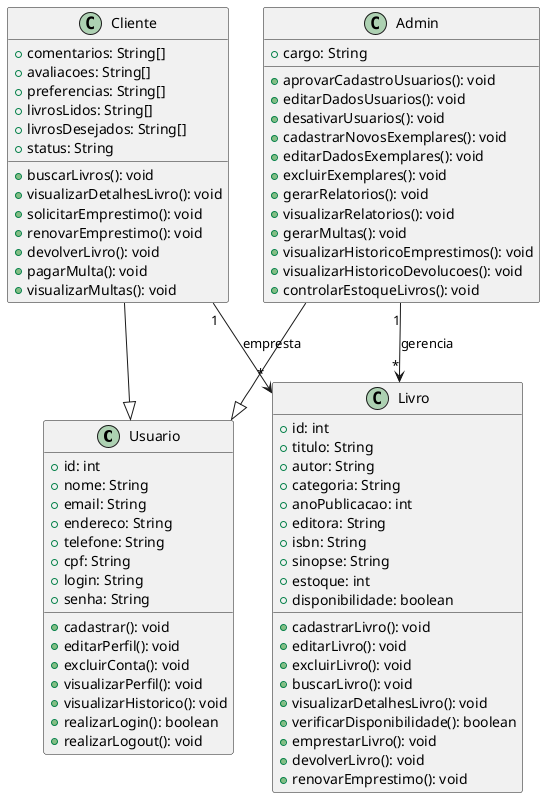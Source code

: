 @startuml diagrama-classes

class Usuario {
    + id: int
    + nome: String
    + email: String
    + endereco: String
    + telefone: String
    + cpf: String
    + login: String
    + senha: String
    + cadastrar(): void
    + editarPerfil(): void
    + excluirConta(): void
    + visualizarPerfil(): void
    + visualizarHistorico(): void
    + realizarLogin(): boolean
    + realizarLogout(): void
}

class Cliente {
    + comentarios: String[]
    + avaliacoes: String[]
    + preferencias: String[]
    + livrosLidos: String[]
    + livrosDesejados: String[]
    + status: String
    + buscarLivros(): void
    + visualizarDetalhesLivro(): void
    + solicitarEmprestimo(): void
    + renovarEmprestimo(): void
    + devolverLivro(): void
    + pagarMulta(): void
    + visualizarMultas(): void
}

class Admin {
    + cargo: String
    + aprovarCadastroUsuarios(): void
    + editarDadosUsuarios(): void
    + desativarUsuarios(): void
    + cadastrarNovosExemplares(): void
    + editarDadosExemplares(): void
    + excluirExemplares(): void
    + gerarRelatorios(): void
    + visualizarRelatorios(): void
    + gerarMultas(): void
    + visualizarHistoricoEmprestimos(): void
    + visualizarHistoricoDevolucoes(): void
    + controlarEstoqueLivros(): void
}

class Livro {
    + id: int
    + titulo: String
    + autor: String
    + categoria: String
    + anoPublicacao: int
    + editora: String
    + isbn: String
    + sinopse: String
    + estoque: int
    + disponibilidade: boolean
    + cadastrarLivro(): void
    + editarLivro(): void
    + excluirLivro(): void
    + buscarLivro(): void   
    + visualizarDetalhesLivro(): void
    + verificarDisponibilidade(): boolean
    + emprestarLivro(): void
    + devolverLivro(): void
    + renovarEmprestimo(): void
}

Cliente --|> Usuario
Admin --|> Usuario
Cliente "1" --> "*" Livro : empresta
Admin "1" --> "*" Livro : gerencia

@enduml